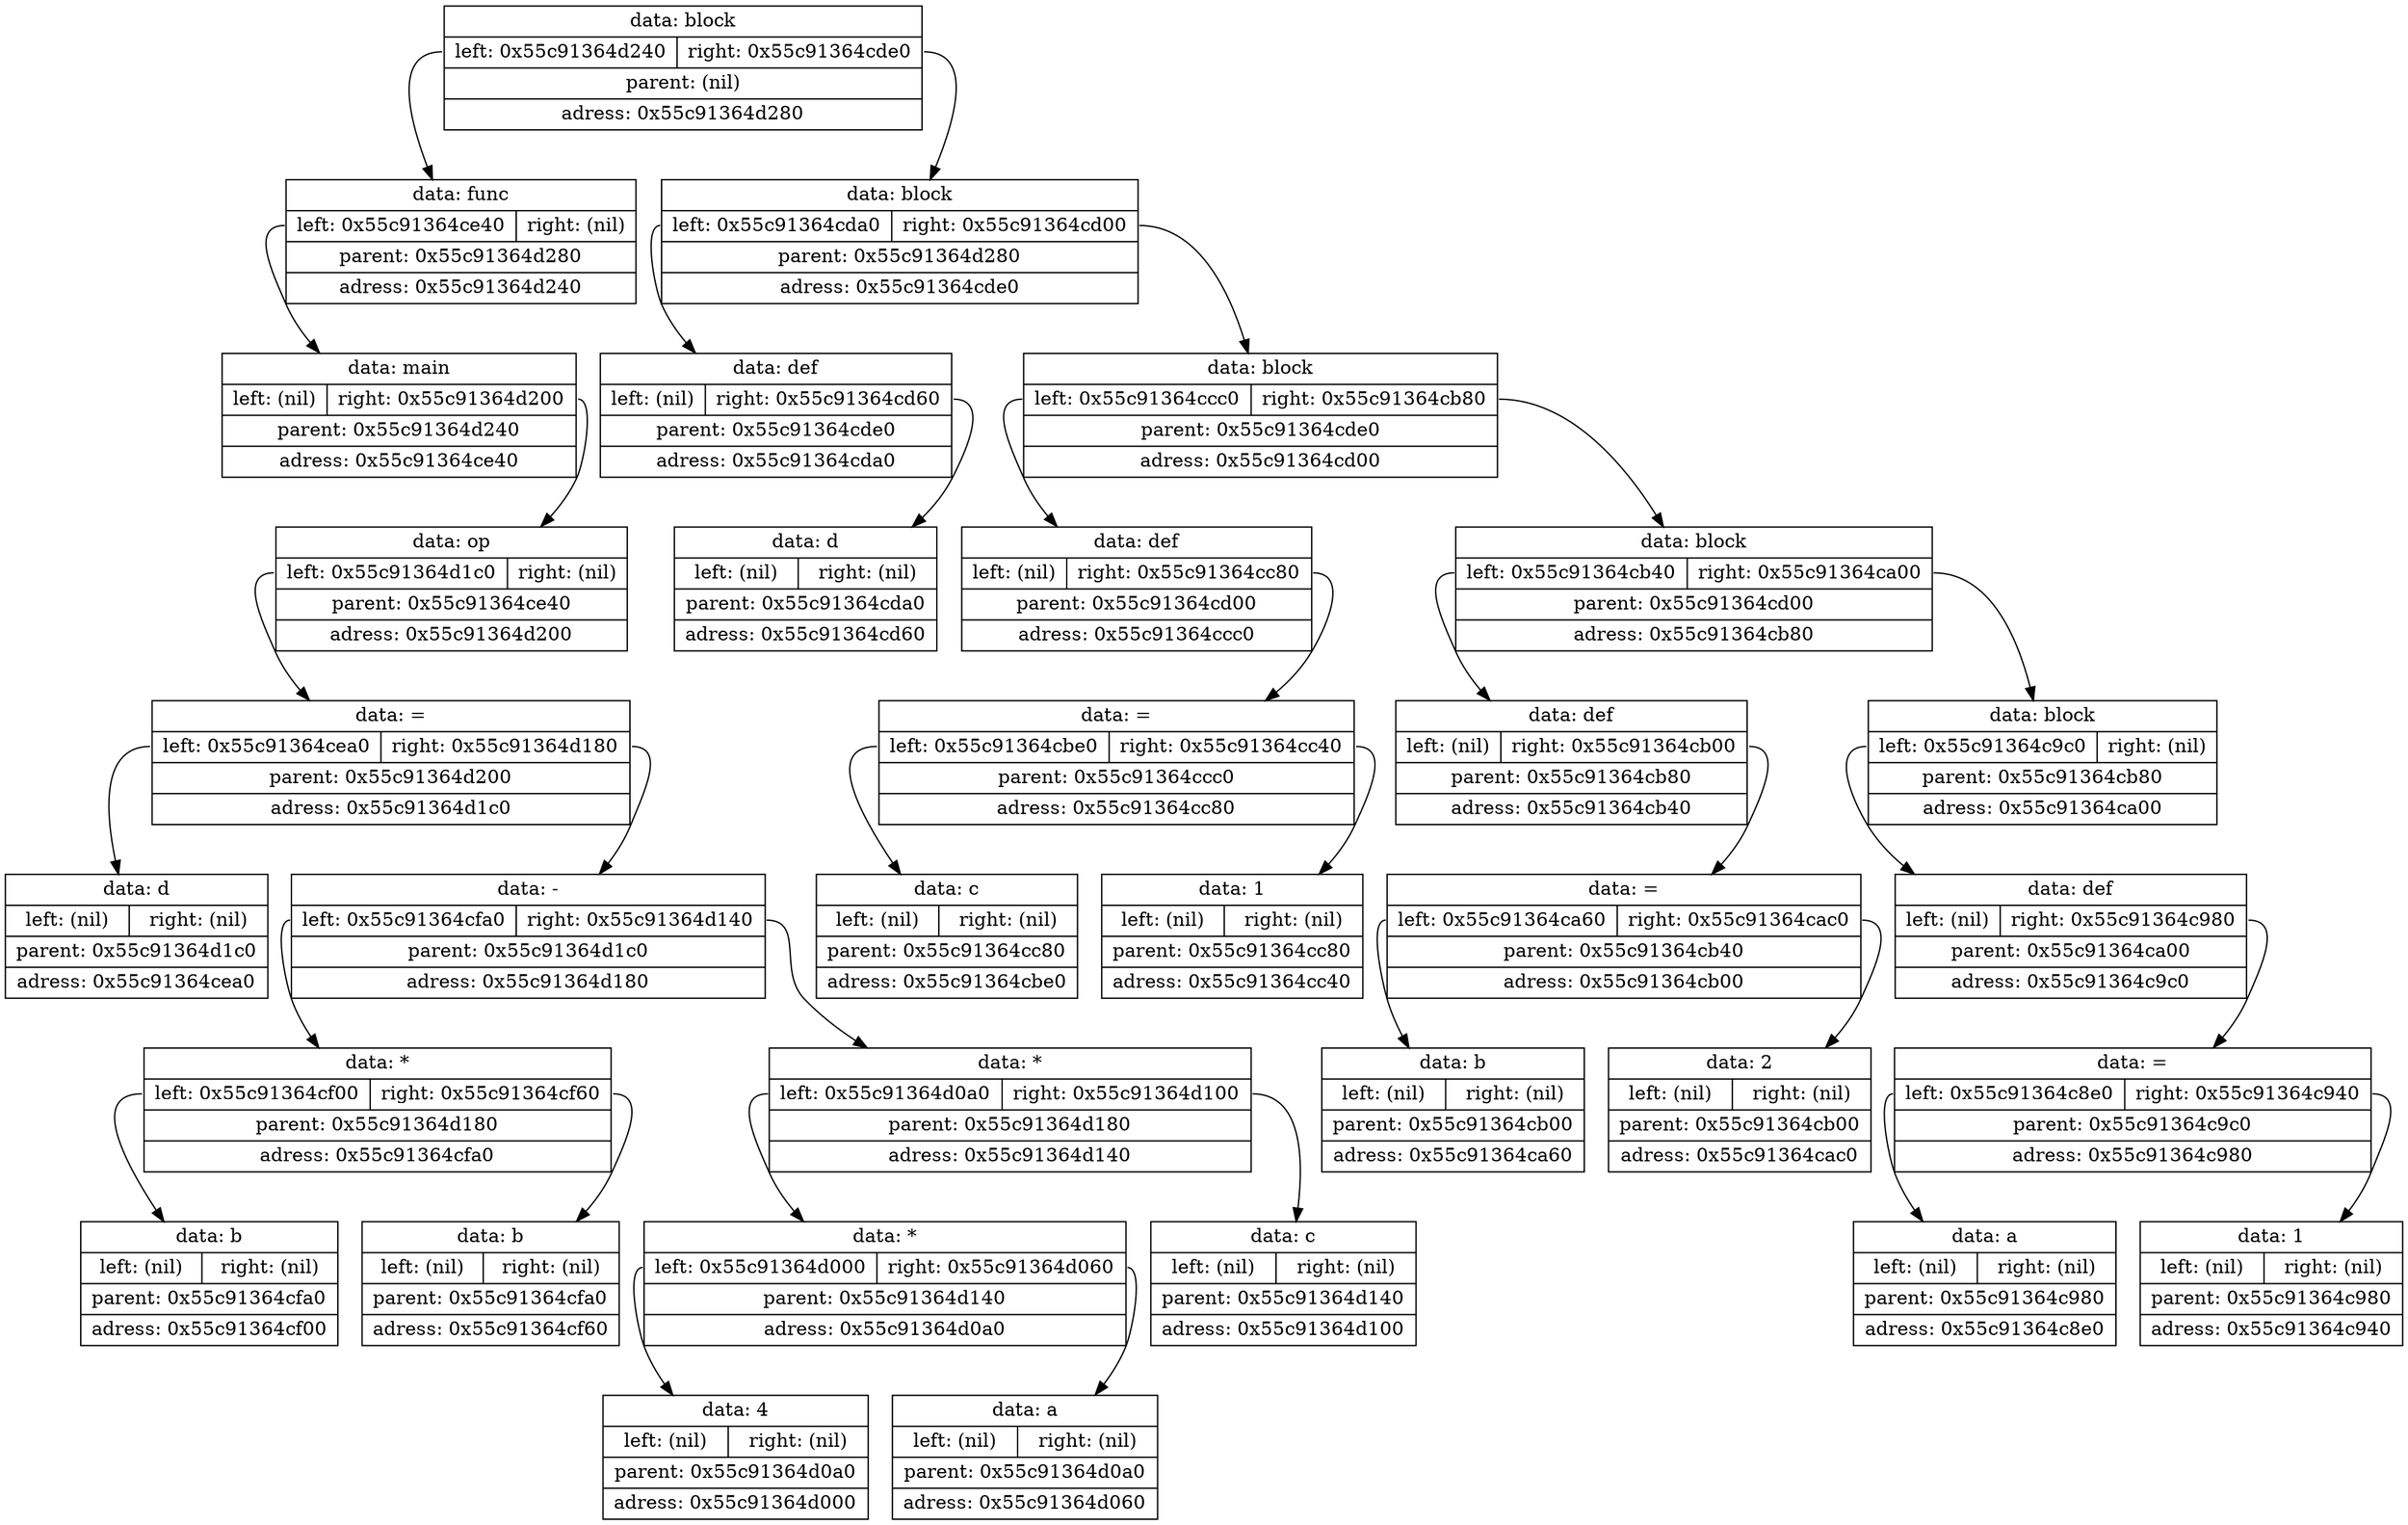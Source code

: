 digraph dump
{
	node0x55c91364d280 [shape = "record", label = "{<f1>data: block|{<f2>left: 0x55c91364d240|<f3>right: 0x55c91364cde0}|<f4>parent: (nil)|<f5>adress: 0x55c91364d280}"];
	node0x55c91364d240 [shape = "record", label = "{<f1>data: func|{<f2>left: 0x55c91364ce40|<f3>right: (nil)}|<f4>parent: 0x55c91364d280|<f5>adress: 0x55c91364d240}"];
	node0x55c91364ce40 [shape = "record", label = "{<f1>data: main|{<f2>left: (nil)|<f3>right: 0x55c91364d200}|<f4>parent: 0x55c91364d240|<f5>adress: 0x55c91364ce40}"];
	node0x55c91364d200 [shape = "record", label = "{<f1>data: op|{<f2>left: 0x55c91364d1c0|<f3>right: (nil)}|<f4>parent: 0x55c91364ce40|<f5>adress: 0x55c91364d200}"];
	node0x55c91364d1c0 [shape = "record", label = "{<f1>data: =|{<f2>left: 0x55c91364cea0|<f3>right: 0x55c91364d180}|<f4>parent: 0x55c91364d200|<f5>adress: 0x55c91364d1c0}"];
	node0x55c91364cea0 [shape = "record", label = "{<f1>data: d|{<f2>left: (nil)|<f3>right: (nil)}|<f4>parent: 0x55c91364d1c0|<f5>adress: 0x55c91364cea0}"];
	node0x55c91364d1c0:f2 -> node0x55c91364cea0
	node0x55c91364d180 [shape = "record", label = "{<f1>data: -|{<f2>left: 0x55c91364cfa0|<f3>right: 0x55c91364d140}|<f4>parent: 0x55c91364d1c0|<f5>adress: 0x55c91364d180}"];
	node0x55c91364cfa0 [shape = "record", label = "{<f1>data: *|{<f2>left: 0x55c91364cf00|<f3>right: 0x55c91364cf60}|<f4>parent: 0x55c91364d180|<f5>adress: 0x55c91364cfa0}"];
	node0x55c91364cf00 [shape = "record", label = "{<f1>data: b|{<f2>left: (nil)|<f3>right: (nil)}|<f4>parent: 0x55c91364cfa0|<f5>adress: 0x55c91364cf00}"];
	node0x55c91364cfa0:f2 -> node0x55c91364cf00
	node0x55c91364cf60 [shape = "record", label = "{<f1>data: b|{<f2>left: (nil)|<f3>right: (nil)}|<f4>parent: 0x55c91364cfa0|<f5>adress: 0x55c91364cf60}"];
	node0x55c91364cfa0:f3 -> node0x55c91364cf60
	node0x55c91364d180:f2 -> node0x55c91364cfa0
	node0x55c91364d140 [shape = "record", label = "{<f1>data: *|{<f2>left: 0x55c91364d0a0|<f3>right: 0x55c91364d100}|<f4>parent: 0x55c91364d180|<f5>adress: 0x55c91364d140}"];
	node0x55c91364d0a0 [shape = "record", label = "{<f1>data: *|{<f2>left: 0x55c91364d000|<f3>right: 0x55c91364d060}|<f4>parent: 0x55c91364d140|<f5>adress: 0x55c91364d0a0}"];
	node0x55c91364d000 [shape = "record", label = "{<f1>data: 4|{<f2>left: (nil)|<f3>right: (nil)}|<f4>parent: 0x55c91364d0a0|<f5>adress: 0x55c91364d000}"];
	node0x55c91364d0a0:f2 -> node0x55c91364d000
	node0x55c91364d060 [shape = "record", label = "{<f1>data: a|{<f2>left: (nil)|<f3>right: (nil)}|<f4>parent: 0x55c91364d0a0|<f5>adress: 0x55c91364d060}"];
	node0x55c91364d0a0:f3 -> node0x55c91364d060
	node0x55c91364d140:f2 -> node0x55c91364d0a0
	node0x55c91364d100 [shape = "record", label = "{<f1>data: c|{<f2>left: (nil)|<f3>right: (nil)}|<f4>parent: 0x55c91364d140|<f5>adress: 0x55c91364d100}"];
	node0x55c91364d140:f3 -> node0x55c91364d100
	node0x55c91364d180:f3 -> node0x55c91364d140
	node0x55c91364d1c0:f3 -> node0x55c91364d180
	node0x55c91364d200:f2 -> node0x55c91364d1c0
	node0x55c91364ce40:f3 -> node0x55c91364d200
	node0x55c91364d240:f2 -> node0x55c91364ce40
	node0x55c91364d280:f2 -> node0x55c91364d240
	node0x55c91364cde0 [shape = "record", label = "{<f1>data: block|{<f2>left: 0x55c91364cda0|<f3>right: 0x55c91364cd00}|<f4>parent: 0x55c91364d280|<f5>adress: 0x55c91364cde0}"];
	node0x55c91364cda0 [shape = "record", label = "{<f1>data: def|{<f2>left: (nil)|<f3>right: 0x55c91364cd60}|<f4>parent: 0x55c91364cde0|<f5>adress: 0x55c91364cda0}"];
	node0x55c91364cd60 [shape = "record", label = "{<f1>data: d|{<f2>left: (nil)|<f3>right: (nil)}|<f4>parent: 0x55c91364cda0|<f5>adress: 0x55c91364cd60}"];
	node0x55c91364cda0:f3 -> node0x55c91364cd60
	node0x55c91364cde0:f2 -> node0x55c91364cda0
	node0x55c91364cd00 [shape = "record", label = "{<f1>data: block|{<f2>left: 0x55c91364ccc0|<f3>right: 0x55c91364cb80}|<f4>parent: 0x55c91364cde0|<f5>adress: 0x55c91364cd00}"];
	node0x55c91364ccc0 [shape = "record", label = "{<f1>data: def|{<f2>left: (nil)|<f3>right: 0x55c91364cc80}|<f4>parent: 0x55c91364cd00|<f5>adress: 0x55c91364ccc0}"];
	node0x55c91364cc80 [shape = "record", label = "{<f1>data: =|{<f2>left: 0x55c91364cbe0|<f3>right: 0x55c91364cc40}|<f4>parent: 0x55c91364ccc0|<f5>adress: 0x55c91364cc80}"];
	node0x55c91364cbe0 [shape = "record", label = "{<f1>data: c|{<f2>left: (nil)|<f3>right: (nil)}|<f4>parent: 0x55c91364cc80|<f5>adress: 0x55c91364cbe0}"];
	node0x55c91364cc80:f2 -> node0x55c91364cbe0
	node0x55c91364cc40 [shape = "record", label = "{<f1>data: 1|{<f2>left: (nil)|<f3>right: (nil)}|<f4>parent: 0x55c91364cc80|<f5>adress: 0x55c91364cc40}"];
	node0x55c91364cc80:f3 -> node0x55c91364cc40
	node0x55c91364ccc0:f3 -> node0x55c91364cc80
	node0x55c91364cd00:f2 -> node0x55c91364ccc0
	node0x55c91364cb80 [shape = "record", label = "{<f1>data: block|{<f2>left: 0x55c91364cb40|<f3>right: 0x55c91364ca00}|<f4>parent: 0x55c91364cd00|<f5>adress: 0x55c91364cb80}"];
	node0x55c91364cb40 [shape = "record", label = "{<f1>data: def|{<f2>left: (nil)|<f3>right: 0x55c91364cb00}|<f4>parent: 0x55c91364cb80|<f5>adress: 0x55c91364cb40}"];
	node0x55c91364cb00 [shape = "record", label = "{<f1>data: =|{<f2>left: 0x55c91364ca60|<f3>right: 0x55c91364cac0}|<f4>parent: 0x55c91364cb40|<f5>adress: 0x55c91364cb00}"];
	node0x55c91364ca60 [shape = "record", label = "{<f1>data: b|{<f2>left: (nil)|<f3>right: (nil)}|<f4>parent: 0x55c91364cb00|<f5>adress: 0x55c91364ca60}"];
	node0x55c91364cb00:f2 -> node0x55c91364ca60
	node0x55c91364cac0 [shape = "record", label = "{<f1>data: 2|{<f2>left: (nil)|<f3>right: (nil)}|<f4>parent: 0x55c91364cb00|<f5>adress: 0x55c91364cac0}"];
	node0x55c91364cb00:f3 -> node0x55c91364cac0
	node0x55c91364cb40:f3 -> node0x55c91364cb00
	node0x55c91364cb80:f2 -> node0x55c91364cb40
	node0x55c91364ca00 [shape = "record", label = "{<f1>data: block|{<f2>left: 0x55c91364c9c0|<f3>right: (nil)}|<f4>parent: 0x55c91364cb80|<f5>adress: 0x55c91364ca00}"];
	node0x55c91364c9c0 [shape = "record", label = "{<f1>data: def|{<f2>left: (nil)|<f3>right: 0x55c91364c980}|<f4>parent: 0x55c91364ca00|<f5>adress: 0x55c91364c9c0}"];
	node0x55c91364c980 [shape = "record", label = "{<f1>data: =|{<f2>left: 0x55c91364c8e0|<f3>right: 0x55c91364c940}|<f4>parent: 0x55c91364c9c0|<f5>adress: 0x55c91364c980}"];
	node0x55c91364c8e0 [shape = "record", label = "{<f1>data: a|{<f2>left: (nil)|<f3>right: (nil)}|<f4>parent: 0x55c91364c980|<f5>adress: 0x55c91364c8e0}"];
	node0x55c91364c980:f2 -> node0x55c91364c8e0
	node0x55c91364c940 [shape = "record", label = "{<f1>data: 1|{<f2>left: (nil)|<f3>right: (nil)}|<f4>parent: 0x55c91364c980|<f5>adress: 0x55c91364c940}"];
	node0x55c91364c980:f3 -> node0x55c91364c940
	node0x55c91364c9c0:f3 -> node0x55c91364c980
	node0x55c91364ca00:f2 -> node0x55c91364c9c0
	node0x55c91364cb80:f3 -> node0x55c91364ca00
	node0x55c91364cd00:f3 -> node0x55c91364cb80
	node0x55c91364cde0:f3 -> node0x55c91364cd00
	node0x55c91364d280:f3 -> node0x55c91364cde0

}

